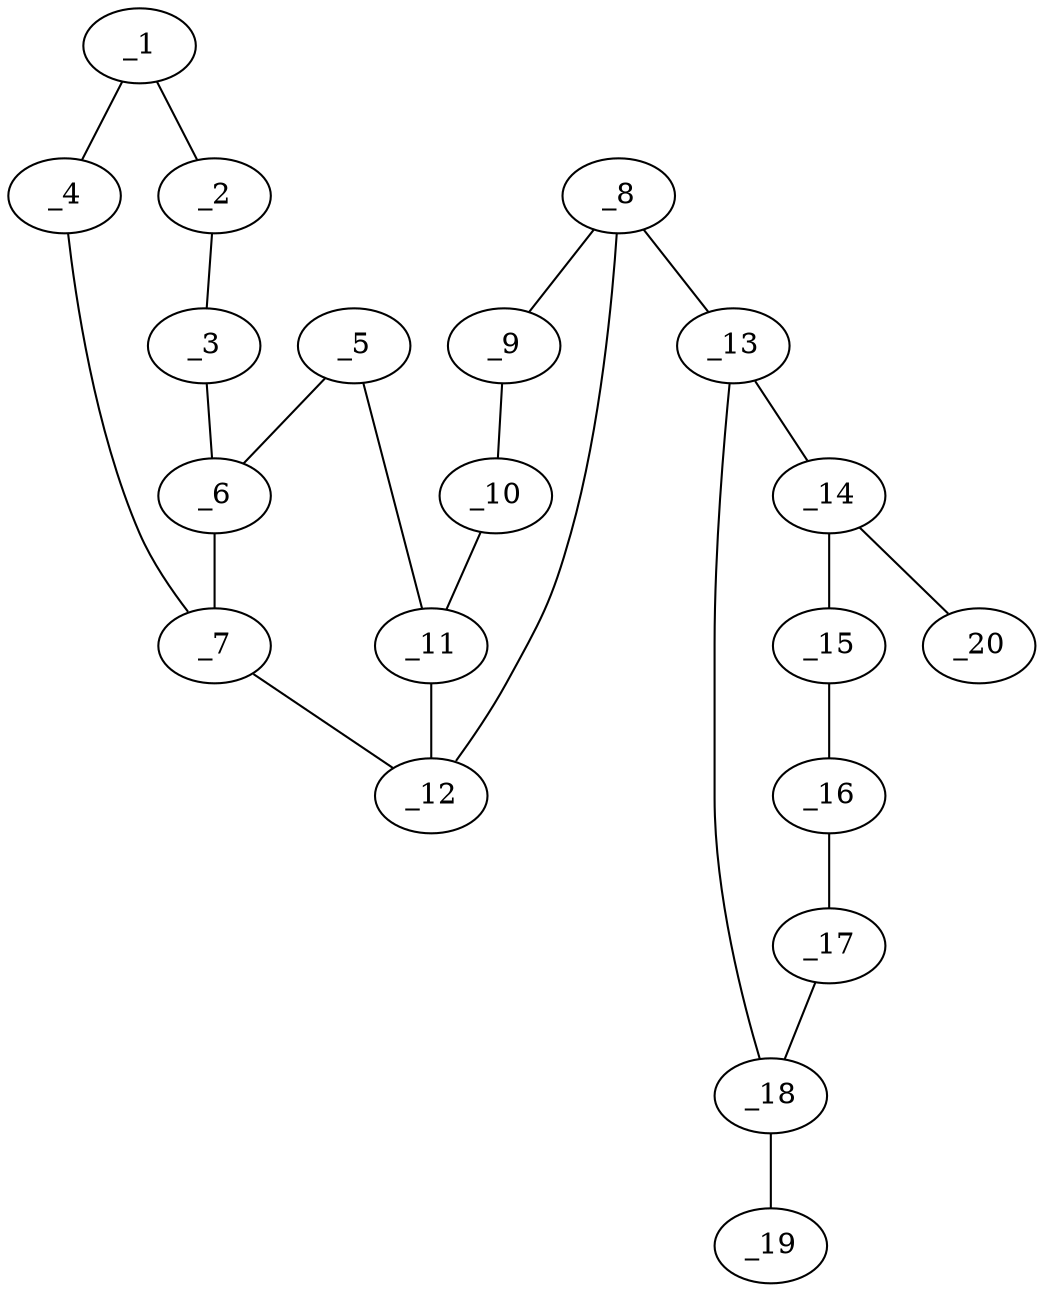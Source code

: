 graph molid676949 {
	_1	 [charge=0,
		chem=1,
		symbol="C  ",
		x=2,
		y="1.7233"];
	_2	 [charge=0,
		chem=1,
		symbol="C  ",
		x="2.309",
		y="2.6744"];
	_1 -- _2	 [valence=1];
	_4	 [charge=0,
		chem=1,
		symbol="C  ",
		x="2.6691",
		y="0.9802"];
	_1 -- _4	 [valence=2];
	_3	 [charge=0,
		chem=1,
		symbol="C  ",
		x="3.2872",
		y="2.8823"];
	_2 -- _3	 [valence=2];
	_6	 [charge=0,
		chem=1,
		symbol="C  ",
		x="3.9563",
		y="2.1392"];
	_3 -- _6	 [valence=1];
	_7	 [charge=0,
		chem=1,
		symbol="C  ",
		x="3.6473",
		y="1.1881"];
	_4 -- _7	 [valence=1];
	_5	 [charge=0,
		chem=4,
		symbol="N  ",
		x="4.9563",
		y="2.1392"];
	_5 -- _6	 [valence=1];
	_11	 [charge=0,
		chem=1,
		symbol="C  ",
		x="5.2653",
		y="1.1881"];
	_5 -- _11	 [valence=2];
	_6 -- _7	 [valence=2];
	_12	 [charge=0,
		chem=4,
		symbol="N  ",
		x="4.4563",
		y="0.6003"];
	_7 -- _12	 [valence=1];
	_8	 [charge=0,
		chem=1,
		symbol="C  ",
		x="4.7653",
		y="-0.3507"];
	_9	 [charge=0,
		chem=5,
		symbol="S  ",
		x="5.7653",
		y="-0.3507"];
	_8 -- _9	 [valence=1];
	_8 -- _12	 [valence=1];
	_13	 [charge=0,
		chem=1,
		symbol="C  ",
		x="4.1775",
		y="-1.1597"];
	_8 -- _13	 [valence=1];
	_10	 [charge=0,
		chem=1,
		symbol="C  ",
		x="6.0743",
		y="0.6003"];
	_9 -- _10	 [valence=1];
	_10 -- _11	 [valence=1];
	_11 -- _12	 [valence=1];
	_14	 [charge=0,
		chem=1,
		symbol="C  ",
		x="3.183",
		y="-1.0552"];
	_13 -- _14	 [valence=1];
	_18	 [charge=0,
		chem=1,
		symbol="C  ",
		x="4.5843",
		y="-2.0733"];
	_13 -- _18	 [valence=2];
	_15	 [charge=0,
		chem=1,
		symbol="C  ",
		x="2.5952",
		y="-1.8642"];
	_14 -- _15	 [valence=2];
	_20	 [charge=0,
		chem=22,
		symbol="F  ",
		x="2.7763",
		y="-0.1417"];
	_14 -- _20	 [valence=1];
	_16	 [charge=0,
		chem=1,
		symbol="C  ",
		x="3.002",
		y="-2.7778"];
	_15 -- _16	 [valence=1];
	_17	 [charge=0,
		chem=1,
		symbol="C  ",
		x="3.9965",
		y="-2.8823"];
	_16 -- _17	 [valence=2];
	_17 -- _18	 [valence=1];
	_19	 [charge=0,
		chem=22,
		symbol="F  ",
		x="5.5788",
		y="-2.1778"];
	_18 -- _19	 [valence=1];
}
